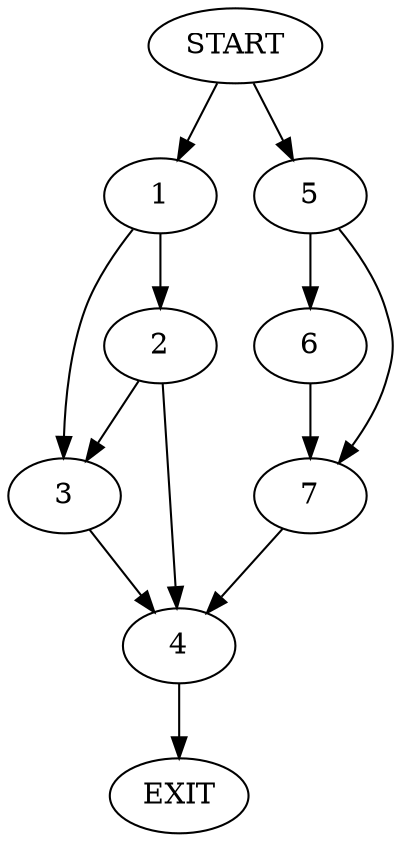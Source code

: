 digraph {
0 [label="START"]
8 [label="EXIT"]
0 -> 1
1 -> 2
1 -> 3
3 -> 4
2 -> 3
2 -> 4
4 -> 8
0 -> 5
5 -> 6
5 -> 7
6 -> 7
7 -> 4
}
